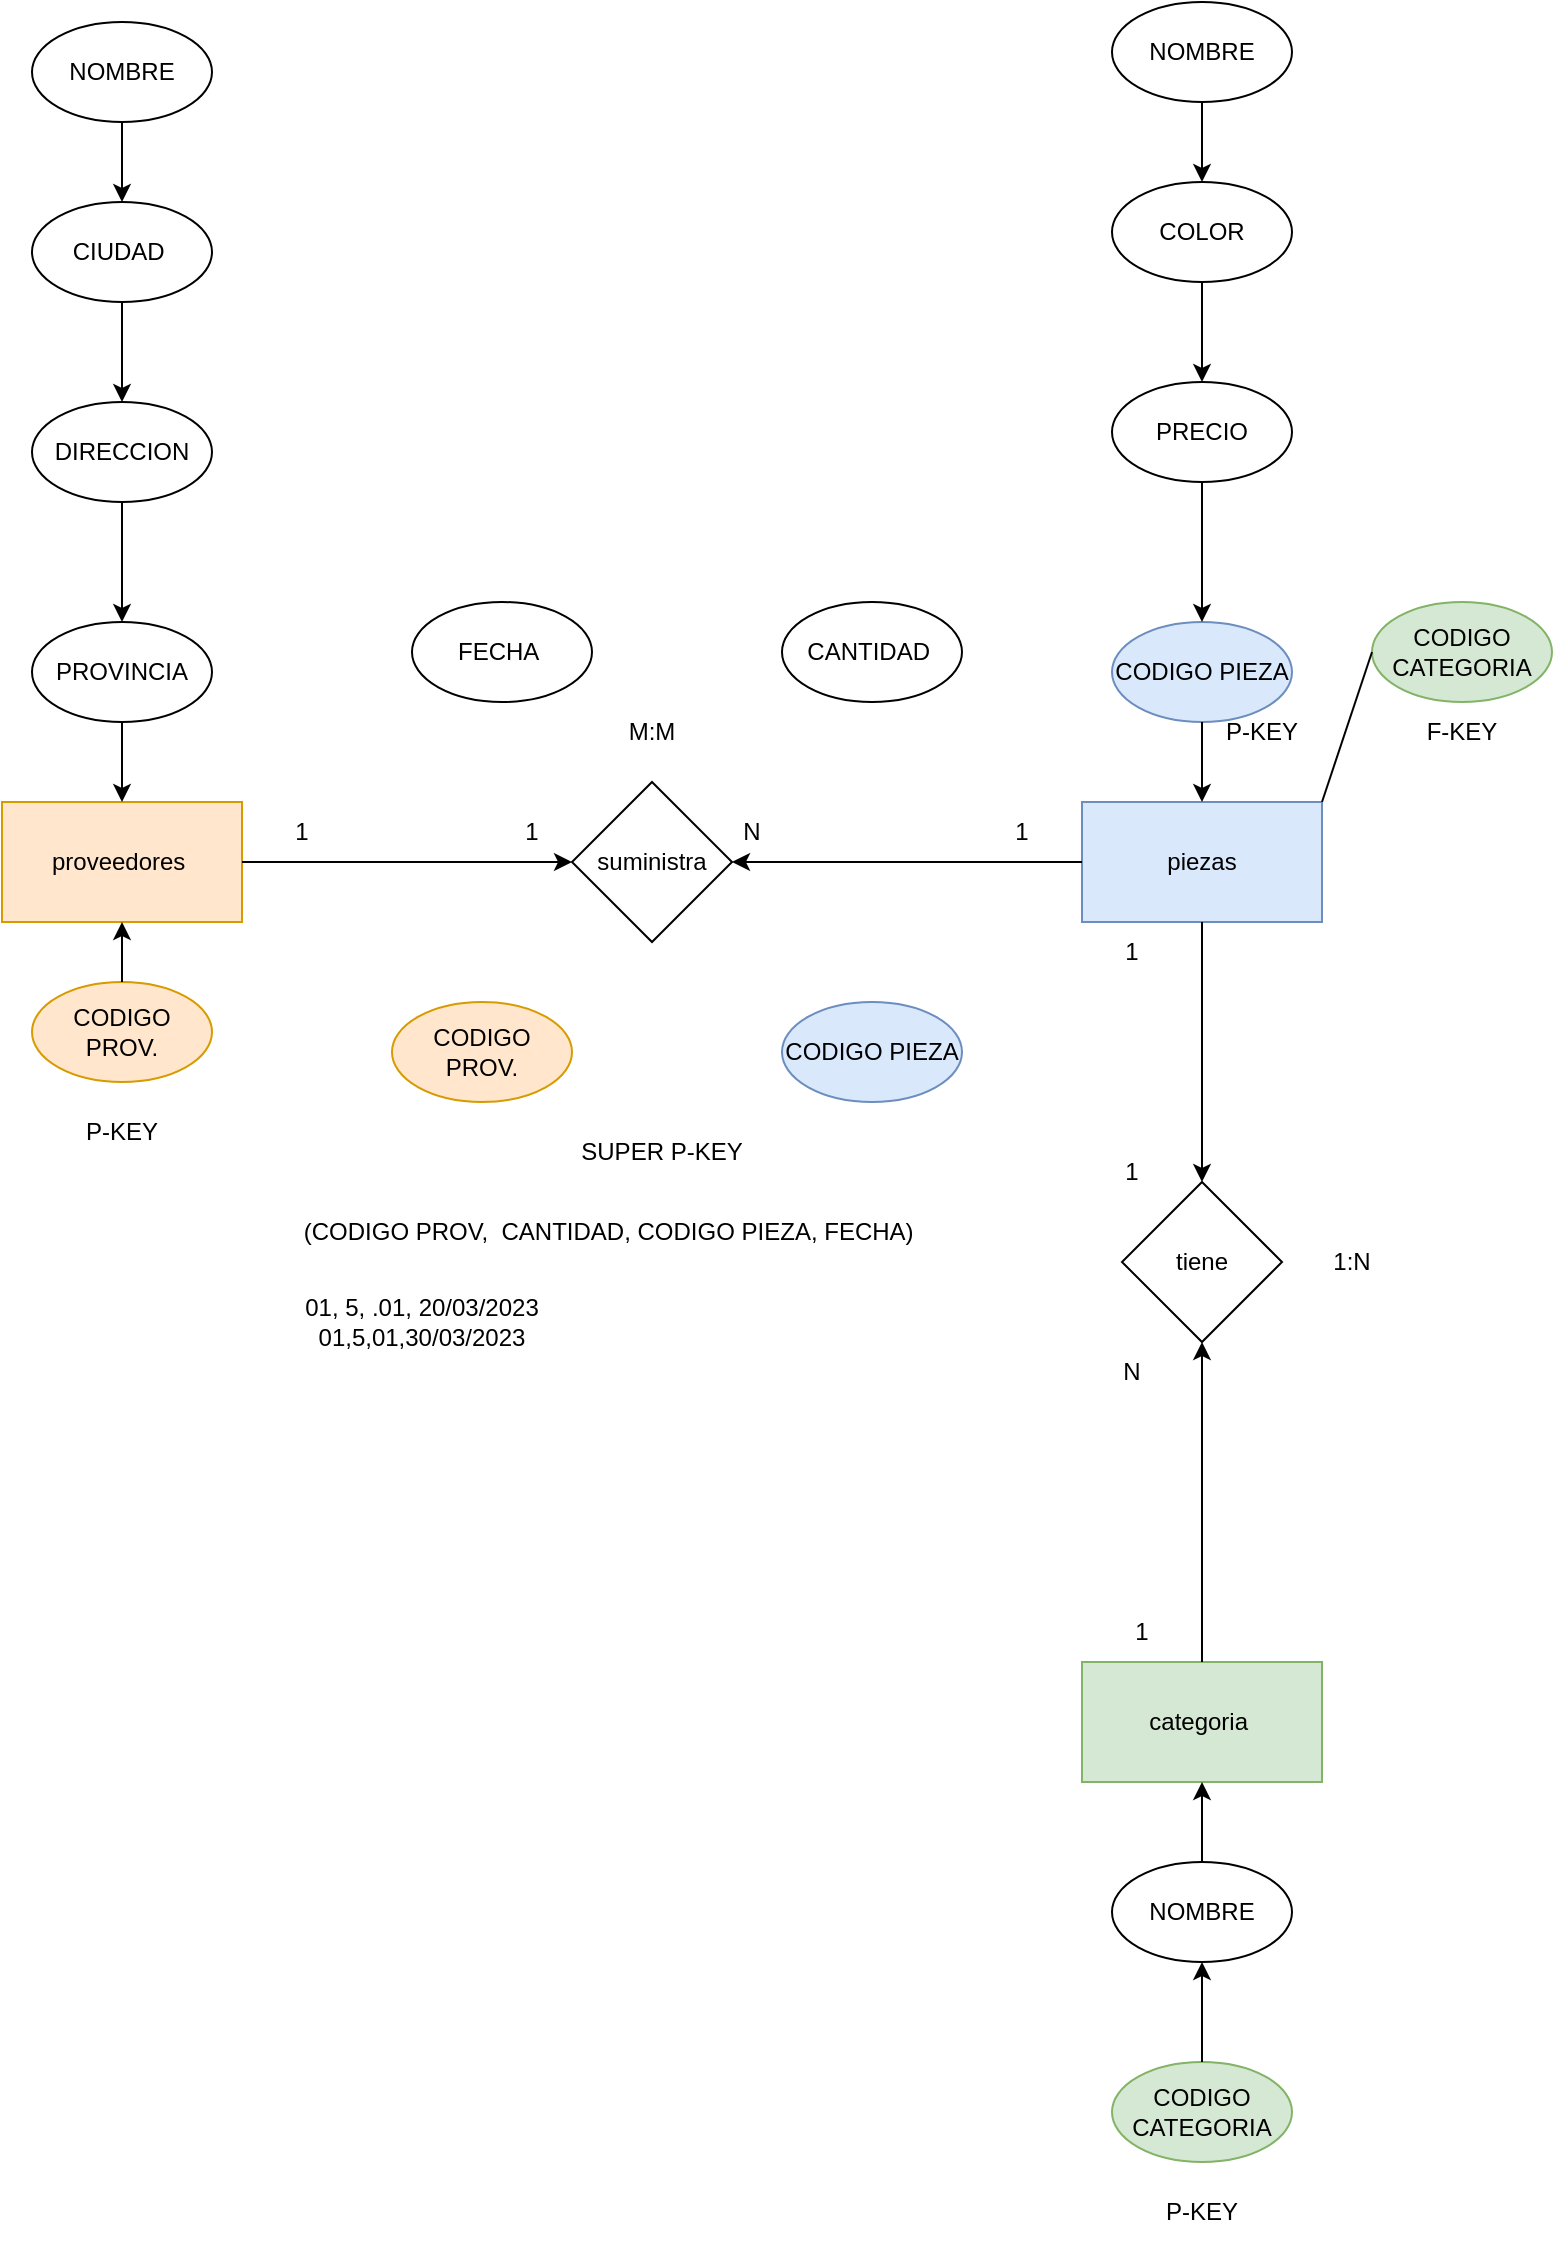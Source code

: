 <mxfile version="21.6.9" type="github">
  <diagram name="Página-1" id="ziAOTzdCENYnY3GCYSxh">
    <mxGraphModel dx="1426" dy="1962" grid="1" gridSize="10" guides="1" tooltips="1" connect="1" arrows="1" fold="1" page="1" pageScale="1" pageWidth="827" pageHeight="1169" math="0" shadow="0">
      <root>
        <mxCell id="0" />
        <mxCell id="1" parent="0" />
        <mxCell id="JAUOJudNKWlxqGS05e0u-1" value="proveedores&amp;nbsp;" style="rounded=0;whiteSpace=wrap;html=1;fillColor=#ffe6cc;strokeColor=#d79b00;" vertex="1" parent="1">
          <mxGeometry x="45" y="280" width="120" height="60" as="geometry" />
        </mxCell>
        <mxCell id="JAUOJudNKWlxqGS05e0u-2" value="piezas" style="rounded=0;whiteSpace=wrap;html=1;fillColor=#dae8fc;strokeColor=#6c8ebf;" vertex="1" parent="1">
          <mxGeometry x="585" y="280" width="120" height="60" as="geometry" />
        </mxCell>
        <mxCell id="JAUOJudNKWlxqGS05e0u-3" value="categoria&amp;nbsp;" style="rounded=0;whiteSpace=wrap;html=1;fillColor=#d5e8d4;strokeColor=#82b366;" vertex="1" parent="1">
          <mxGeometry x="585" y="710" width="120" height="60" as="geometry" />
        </mxCell>
        <mxCell id="JAUOJudNKWlxqGS05e0u-4" value="suministra" style="rhombus;whiteSpace=wrap;html=1;" vertex="1" parent="1">
          <mxGeometry x="330" y="270" width="80" height="80" as="geometry" />
        </mxCell>
        <mxCell id="JAUOJudNKWlxqGS05e0u-5" value="tiene" style="rhombus;whiteSpace=wrap;html=1;" vertex="1" parent="1">
          <mxGeometry x="605" y="470" width="80" height="80" as="geometry" />
        </mxCell>
        <mxCell id="JAUOJudNKWlxqGS05e0u-6" value="" style="endArrow=classic;html=1;rounded=0;exitX=1;exitY=0.5;exitDx=0;exitDy=0;entryX=0;entryY=0.5;entryDx=0;entryDy=0;" edge="1" parent="1" source="JAUOJudNKWlxqGS05e0u-1" target="JAUOJudNKWlxqGS05e0u-4">
          <mxGeometry width="50" height="50" relative="1" as="geometry">
            <mxPoint x="390" y="430" as="sourcePoint" />
            <mxPoint x="320" y="330" as="targetPoint" />
          </mxGeometry>
        </mxCell>
        <mxCell id="JAUOJudNKWlxqGS05e0u-7" value="" style="endArrow=classic;html=1;rounded=0;entryX=1;entryY=0.5;entryDx=0;entryDy=0;exitX=0;exitY=0.5;exitDx=0;exitDy=0;" edge="1" parent="1" source="JAUOJudNKWlxqGS05e0u-2" target="JAUOJudNKWlxqGS05e0u-4">
          <mxGeometry width="50" height="50" relative="1" as="geometry">
            <mxPoint x="420" y="310" as="sourcePoint" />
            <mxPoint x="340" y="320" as="targetPoint" />
          </mxGeometry>
        </mxCell>
        <mxCell id="JAUOJudNKWlxqGS05e0u-9" value="" style="endArrow=classic;html=1;rounded=0;entryX=0.5;entryY=0;entryDx=0;entryDy=0;exitX=0.5;exitY=1;exitDx=0;exitDy=0;" edge="1" parent="1" source="JAUOJudNKWlxqGS05e0u-2" target="JAUOJudNKWlxqGS05e0u-5">
          <mxGeometry width="50" height="50" relative="1" as="geometry">
            <mxPoint x="390" y="430" as="sourcePoint" />
            <mxPoint x="440" y="380" as="targetPoint" />
          </mxGeometry>
        </mxCell>
        <mxCell id="JAUOJudNKWlxqGS05e0u-10" value="" style="endArrow=classic;html=1;rounded=0;entryX=0.5;entryY=1;entryDx=0;entryDy=0;exitX=0.5;exitY=0;exitDx=0;exitDy=0;" edge="1" parent="1" source="JAUOJudNKWlxqGS05e0u-3" target="JAUOJudNKWlxqGS05e0u-5">
          <mxGeometry width="50" height="50" relative="1" as="geometry">
            <mxPoint x="390" y="680" as="sourcePoint" />
            <mxPoint x="440" y="630" as="targetPoint" />
          </mxGeometry>
        </mxCell>
        <mxCell id="JAUOJudNKWlxqGS05e0u-11" value="PROVINCIA" style="ellipse;whiteSpace=wrap;html=1;" vertex="1" parent="1">
          <mxGeometry x="60" y="190" width="90" height="50" as="geometry" />
        </mxCell>
        <mxCell id="JAUOJudNKWlxqGS05e0u-12" value="DIRECCION" style="ellipse;whiteSpace=wrap;html=1;" vertex="1" parent="1">
          <mxGeometry x="60" y="80" width="90" height="50" as="geometry" />
        </mxCell>
        <mxCell id="JAUOJudNKWlxqGS05e0u-13" value="CODIGO CATEGORIA" style="ellipse;whiteSpace=wrap;html=1;fillColor=#d5e8d4;strokeColor=#82b366;" vertex="1" parent="1">
          <mxGeometry x="600" y="910" width="90" height="50" as="geometry" />
        </mxCell>
        <mxCell id="JAUOJudNKWlxqGS05e0u-14" value="NOMBRE" style="ellipse;whiteSpace=wrap;html=1;" vertex="1" parent="1">
          <mxGeometry x="600" y="810" width="90" height="50" as="geometry" />
        </mxCell>
        <mxCell id="JAUOJudNKWlxqGS05e0u-15" value="CANTIDAD&amp;nbsp;" style="ellipse;whiteSpace=wrap;html=1;" vertex="1" parent="1">
          <mxGeometry x="435" y="180" width="90" height="50" as="geometry" />
        </mxCell>
        <mxCell id="JAUOJudNKWlxqGS05e0u-16" value="FECHA&amp;nbsp;" style="ellipse;whiteSpace=wrap;html=1;" vertex="1" parent="1">
          <mxGeometry x="250" y="180" width="90" height="50" as="geometry" />
        </mxCell>
        <mxCell id="JAUOJudNKWlxqGS05e0u-17" value="CIUDAD&amp;nbsp;" style="ellipse;whiteSpace=wrap;html=1;" vertex="1" parent="1">
          <mxGeometry x="60" y="-20" width="90" height="50" as="geometry" />
        </mxCell>
        <mxCell id="JAUOJudNKWlxqGS05e0u-18" value="NOMBRE" style="ellipse;whiteSpace=wrap;html=1;" vertex="1" parent="1">
          <mxGeometry x="60" y="-110" width="90" height="50" as="geometry" />
        </mxCell>
        <mxCell id="JAUOJudNKWlxqGS05e0u-19" value="CODIGO PIEZA" style="ellipse;whiteSpace=wrap;html=1;fillColor=#dae8fc;strokeColor=#6c8ebf;" vertex="1" parent="1">
          <mxGeometry x="600" y="190" width="90" height="50" as="geometry" />
        </mxCell>
        <mxCell id="JAUOJudNKWlxqGS05e0u-20" value="COLOR" style="ellipse;whiteSpace=wrap;html=1;" vertex="1" parent="1">
          <mxGeometry x="600" y="-30" width="90" height="50" as="geometry" />
        </mxCell>
        <mxCell id="JAUOJudNKWlxqGS05e0u-21" value="PRECIO" style="ellipse;whiteSpace=wrap;html=1;" vertex="1" parent="1">
          <mxGeometry x="600" y="70" width="90" height="50" as="geometry" />
        </mxCell>
        <mxCell id="JAUOJudNKWlxqGS05e0u-22" value="NOMBRE" style="ellipse;whiteSpace=wrap;html=1;" vertex="1" parent="1">
          <mxGeometry x="600" y="-120" width="90" height="50" as="geometry" />
        </mxCell>
        <mxCell id="JAUOJudNKWlxqGS05e0u-23" value="CODIGO PROV." style="ellipse;whiteSpace=wrap;html=1;fillColor=#ffe6cc;strokeColor=#d79b00;" vertex="1" parent="1">
          <mxGeometry x="60" y="370" width="90" height="50" as="geometry" />
        </mxCell>
        <mxCell id="JAUOJudNKWlxqGS05e0u-26" value="CODIGO CATEGORIA" style="ellipse;whiteSpace=wrap;html=1;fillColor=#d5e8d4;strokeColor=#82b366;" vertex="1" parent="1">
          <mxGeometry x="730" y="180" width="90" height="50" as="geometry" />
        </mxCell>
        <mxCell id="JAUOJudNKWlxqGS05e0u-27" value="CODIGO PROV." style="ellipse;whiteSpace=wrap;html=1;fillColor=#ffe6cc;strokeColor=#d79b00;" vertex="1" parent="1">
          <mxGeometry x="240" y="380" width="90" height="50" as="geometry" />
        </mxCell>
        <mxCell id="JAUOJudNKWlxqGS05e0u-28" value="CODIGO PIEZA" style="ellipse;whiteSpace=wrap;html=1;fillColor=#dae8fc;strokeColor=#6c8ebf;" vertex="1" parent="1">
          <mxGeometry x="435" y="380" width="90" height="50" as="geometry" />
        </mxCell>
        <mxCell id="JAUOJudNKWlxqGS05e0u-29" value="" style="endArrow=classic;html=1;rounded=0;exitX=0.5;exitY=1;exitDx=0;exitDy=0;entryX=0.5;entryY=0;entryDx=0;entryDy=0;" edge="1" parent="1" source="JAUOJudNKWlxqGS05e0u-18" target="JAUOJudNKWlxqGS05e0u-17">
          <mxGeometry width="50" height="50" relative="1" as="geometry">
            <mxPoint x="390" y="60" as="sourcePoint" />
            <mxPoint x="440" y="10" as="targetPoint" />
          </mxGeometry>
        </mxCell>
        <mxCell id="JAUOJudNKWlxqGS05e0u-30" value="" style="endArrow=classic;html=1;rounded=0;entryX=0.5;entryY=0;entryDx=0;entryDy=0;exitX=0.5;exitY=1;exitDx=0;exitDy=0;" edge="1" parent="1" source="JAUOJudNKWlxqGS05e0u-17" target="JAUOJudNKWlxqGS05e0u-12">
          <mxGeometry width="50" height="50" relative="1" as="geometry">
            <mxPoint x="105" y="40" as="sourcePoint" />
            <mxPoint x="115" y="-10" as="targetPoint" />
          </mxGeometry>
        </mxCell>
        <mxCell id="JAUOJudNKWlxqGS05e0u-31" value="" style="endArrow=classic;html=1;rounded=0;exitX=0.5;exitY=1;exitDx=0;exitDy=0;entryX=0.5;entryY=0;entryDx=0;entryDy=0;" edge="1" parent="1" source="JAUOJudNKWlxqGS05e0u-12" target="JAUOJudNKWlxqGS05e0u-11">
          <mxGeometry width="50" height="50" relative="1" as="geometry">
            <mxPoint x="125" y="-40" as="sourcePoint" />
            <mxPoint x="125" as="targetPoint" />
          </mxGeometry>
        </mxCell>
        <mxCell id="JAUOJudNKWlxqGS05e0u-32" value="" style="endArrow=classic;html=1;rounded=0;exitX=0.5;exitY=1;exitDx=0;exitDy=0;entryX=0.5;entryY=0;entryDx=0;entryDy=0;" edge="1" parent="1" source="JAUOJudNKWlxqGS05e0u-11" target="JAUOJudNKWlxqGS05e0u-1">
          <mxGeometry width="50" height="50" relative="1" as="geometry">
            <mxPoint x="135" y="-30" as="sourcePoint" />
            <mxPoint x="135" y="10" as="targetPoint" />
          </mxGeometry>
        </mxCell>
        <mxCell id="JAUOJudNKWlxqGS05e0u-33" value="1" style="text;html=1;strokeColor=none;fillColor=none;align=center;verticalAlign=middle;whiteSpace=wrap;rounded=0;" vertex="1" parent="1">
          <mxGeometry x="165" y="280" width="60" height="30" as="geometry" />
        </mxCell>
        <mxCell id="JAUOJudNKWlxqGS05e0u-35" value="1" style="text;html=1;strokeColor=none;fillColor=none;align=center;verticalAlign=middle;whiteSpace=wrap;rounded=0;" vertex="1" parent="1">
          <mxGeometry x="280" y="280" width="60" height="30" as="geometry" />
        </mxCell>
        <mxCell id="JAUOJudNKWlxqGS05e0u-36" value="1" style="text;html=1;strokeColor=none;fillColor=none;align=center;verticalAlign=middle;whiteSpace=wrap;rounded=0;" vertex="1" parent="1">
          <mxGeometry x="525" y="280" width="60" height="30" as="geometry" />
        </mxCell>
        <mxCell id="JAUOJudNKWlxqGS05e0u-37" value="1" style="text;html=1;strokeColor=none;fillColor=none;align=center;verticalAlign=middle;whiteSpace=wrap;rounded=0;" vertex="1" parent="1">
          <mxGeometry x="580" y="340" width="60" height="30" as="geometry" />
        </mxCell>
        <mxCell id="JAUOJudNKWlxqGS05e0u-39" value="1" style="text;html=1;strokeColor=none;fillColor=none;align=center;verticalAlign=middle;whiteSpace=wrap;rounded=0;" vertex="1" parent="1">
          <mxGeometry x="580" y="450" width="60" height="30" as="geometry" />
        </mxCell>
        <mxCell id="JAUOJudNKWlxqGS05e0u-40" value="1" style="text;html=1;strokeColor=none;fillColor=none;align=center;verticalAlign=middle;whiteSpace=wrap;rounded=0;" vertex="1" parent="1">
          <mxGeometry x="585" y="680" width="60" height="30" as="geometry" />
        </mxCell>
        <mxCell id="JAUOJudNKWlxqGS05e0u-41" value="N" style="text;html=1;strokeColor=none;fillColor=none;align=center;verticalAlign=middle;whiteSpace=wrap;rounded=0;" vertex="1" parent="1">
          <mxGeometry x="390" y="280" width="60" height="30" as="geometry" />
        </mxCell>
        <mxCell id="JAUOJudNKWlxqGS05e0u-42" value="N" style="text;html=1;strokeColor=none;fillColor=none;align=center;verticalAlign=middle;whiteSpace=wrap;rounded=0;" vertex="1" parent="1">
          <mxGeometry x="580" y="550" width="60" height="30" as="geometry" />
        </mxCell>
        <mxCell id="JAUOJudNKWlxqGS05e0u-43" value="M:M" style="text;html=1;strokeColor=none;fillColor=none;align=center;verticalAlign=middle;whiteSpace=wrap;rounded=0;" vertex="1" parent="1">
          <mxGeometry x="340" y="230" width="60" height="30" as="geometry" />
        </mxCell>
        <mxCell id="JAUOJudNKWlxqGS05e0u-44" value="1:N" style="text;html=1;strokeColor=none;fillColor=none;align=center;verticalAlign=middle;whiteSpace=wrap;rounded=0;" vertex="1" parent="1">
          <mxGeometry x="690" y="495" width="60" height="30" as="geometry" />
        </mxCell>
        <mxCell id="JAUOJudNKWlxqGS05e0u-45" value="" style="endArrow=classic;html=1;rounded=0;entryX=0.5;entryY=0;entryDx=0;entryDy=0;exitX=0.5;exitY=1;exitDx=0;exitDy=0;" edge="1" parent="1" source="JAUOJudNKWlxqGS05e0u-22" target="JAUOJudNKWlxqGS05e0u-20">
          <mxGeometry width="50" height="50" relative="1" as="geometry">
            <mxPoint x="390" y="190" as="sourcePoint" />
            <mxPoint x="440" y="140" as="targetPoint" />
          </mxGeometry>
        </mxCell>
        <mxCell id="JAUOJudNKWlxqGS05e0u-46" value="" style="endArrow=classic;html=1;rounded=0;entryX=0.5;entryY=0;entryDx=0;entryDy=0;exitX=0.5;exitY=1;exitDx=0;exitDy=0;" edge="1" parent="1" source="JAUOJudNKWlxqGS05e0u-20" target="JAUOJudNKWlxqGS05e0u-21">
          <mxGeometry width="50" height="50" relative="1" as="geometry">
            <mxPoint x="390" y="190" as="sourcePoint" />
            <mxPoint x="440" y="140" as="targetPoint" />
          </mxGeometry>
        </mxCell>
        <mxCell id="JAUOJudNKWlxqGS05e0u-47" value="" style="endArrow=classic;html=1;rounded=0;entryX=0.5;entryY=0;entryDx=0;entryDy=0;exitX=0.5;exitY=1;exitDx=0;exitDy=0;" edge="1" parent="1" source="JAUOJudNKWlxqGS05e0u-21" target="JAUOJudNKWlxqGS05e0u-19">
          <mxGeometry width="50" height="50" relative="1" as="geometry">
            <mxPoint x="390" y="190" as="sourcePoint" />
            <mxPoint x="440" y="140" as="targetPoint" />
          </mxGeometry>
        </mxCell>
        <mxCell id="JAUOJudNKWlxqGS05e0u-48" value="" style="endArrow=classic;html=1;rounded=0;entryX=0.5;entryY=0;entryDx=0;entryDy=0;exitX=0.5;exitY=1;exitDx=0;exitDy=0;" edge="1" parent="1" source="JAUOJudNKWlxqGS05e0u-19" target="JAUOJudNKWlxqGS05e0u-2">
          <mxGeometry width="50" height="50" relative="1" as="geometry">
            <mxPoint x="638" y="246" as="sourcePoint" />
            <mxPoint x="440" y="140" as="targetPoint" />
          </mxGeometry>
        </mxCell>
        <mxCell id="JAUOJudNKWlxqGS05e0u-49" value="" style="endArrow=classic;html=1;rounded=0;exitX=0.5;exitY=0;exitDx=0;exitDy=0;entryX=0.5;entryY=1;entryDx=0;entryDy=0;" edge="1" parent="1" source="JAUOJudNKWlxqGS05e0u-13" target="JAUOJudNKWlxqGS05e0u-14">
          <mxGeometry width="50" height="50" relative="1" as="geometry">
            <mxPoint x="390" y="680" as="sourcePoint" />
            <mxPoint x="440" y="630" as="targetPoint" />
          </mxGeometry>
        </mxCell>
        <mxCell id="JAUOJudNKWlxqGS05e0u-50" value="" style="endArrow=classic;html=1;rounded=0;exitX=0.5;exitY=0;exitDx=0;exitDy=0;entryX=0.5;entryY=1;entryDx=0;entryDy=0;" edge="1" parent="1" source="JAUOJudNKWlxqGS05e0u-14" target="JAUOJudNKWlxqGS05e0u-3">
          <mxGeometry width="50" height="50" relative="1" as="geometry">
            <mxPoint x="390" y="680" as="sourcePoint" />
            <mxPoint x="440" y="630" as="targetPoint" />
          </mxGeometry>
        </mxCell>
        <mxCell id="JAUOJudNKWlxqGS05e0u-51" value="P-KEY" style="text;html=1;strokeColor=none;fillColor=none;align=center;verticalAlign=middle;whiteSpace=wrap;rounded=0;" vertex="1" parent="1">
          <mxGeometry x="75" y="430" width="60" height="30" as="geometry" />
        </mxCell>
        <mxCell id="JAUOJudNKWlxqGS05e0u-52" value="P-KEY" style="text;html=1;strokeColor=none;fillColor=none;align=center;verticalAlign=middle;whiteSpace=wrap;rounded=0;" vertex="1" parent="1">
          <mxGeometry x="645" y="230" width="60" height="30" as="geometry" />
        </mxCell>
        <mxCell id="JAUOJudNKWlxqGS05e0u-53" value="P-KEY" style="text;html=1;strokeColor=none;fillColor=none;align=center;verticalAlign=middle;whiteSpace=wrap;rounded=0;" vertex="1" parent="1">
          <mxGeometry x="615" y="970" width="60" height="30" as="geometry" />
        </mxCell>
        <mxCell id="JAUOJudNKWlxqGS05e0u-54" value="F-KEY" style="text;html=1;strokeColor=none;fillColor=none;align=center;verticalAlign=middle;whiteSpace=wrap;rounded=0;" vertex="1" parent="1">
          <mxGeometry x="745" y="230" width="60" height="30" as="geometry" />
        </mxCell>
        <mxCell id="JAUOJudNKWlxqGS05e0u-57" value="" style="endArrow=classic;html=1;rounded=0;entryX=0.5;entryY=1;entryDx=0;entryDy=0;exitX=0.5;exitY=0;exitDx=0;exitDy=0;" edge="1" parent="1" source="JAUOJudNKWlxqGS05e0u-23" target="JAUOJudNKWlxqGS05e0u-1">
          <mxGeometry width="50" height="50" relative="1" as="geometry">
            <mxPoint x="390" y="680" as="sourcePoint" />
            <mxPoint x="440" y="630" as="targetPoint" />
          </mxGeometry>
        </mxCell>
        <mxCell id="JAUOJudNKWlxqGS05e0u-60" value="" style="endArrow=none;html=1;rounded=0;entryX=0;entryY=0.5;entryDx=0;entryDy=0;exitX=1;exitY=0;exitDx=0;exitDy=0;" edge="1" parent="1" source="JAUOJudNKWlxqGS05e0u-2" target="JAUOJudNKWlxqGS05e0u-26">
          <mxGeometry width="50" height="50" relative="1" as="geometry">
            <mxPoint x="390" y="310" as="sourcePoint" />
            <mxPoint x="440" y="260" as="targetPoint" />
          </mxGeometry>
        </mxCell>
        <mxCell id="JAUOJudNKWlxqGS05e0u-61" value="SUPER P-KEY" style="text;html=1;strokeColor=none;fillColor=none;align=center;verticalAlign=middle;whiteSpace=wrap;rounded=0;" vertex="1" parent="1">
          <mxGeometry x="315" y="440" width="120" height="30" as="geometry" />
        </mxCell>
        <mxCell id="JAUOJudNKWlxqGS05e0u-62" value="(CODIGO PROV,&amp;nbsp; CANTIDAD, CODIGO PIEZA, FECHA)&amp;nbsp;" style="text;html=1;strokeColor=none;fillColor=none;align=center;verticalAlign=middle;whiteSpace=wrap;rounded=0;" vertex="1" parent="1">
          <mxGeometry x="190" y="480" width="320" height="30" as="geometry" />
        </mxCell>
        <mxCell id="JAUOJudNKWlxqGS05e0u-63" value="01, 5, .01, 20/03/2023&lt;br&gt;01,5,01,30/03/2023" style="text;html=1;strokeColor=none;fillColor=none;align=center;verticalAlign=middle;whiteSpace=wrap;rounded=0;" vertex="1" parent="1">
          <mxGeometry x="190" y="525" width="130" height="30" as="geometry" />
        </mxCell>
      </root>
    </mxGraphModel>
  </diagram>
</mxfile>
